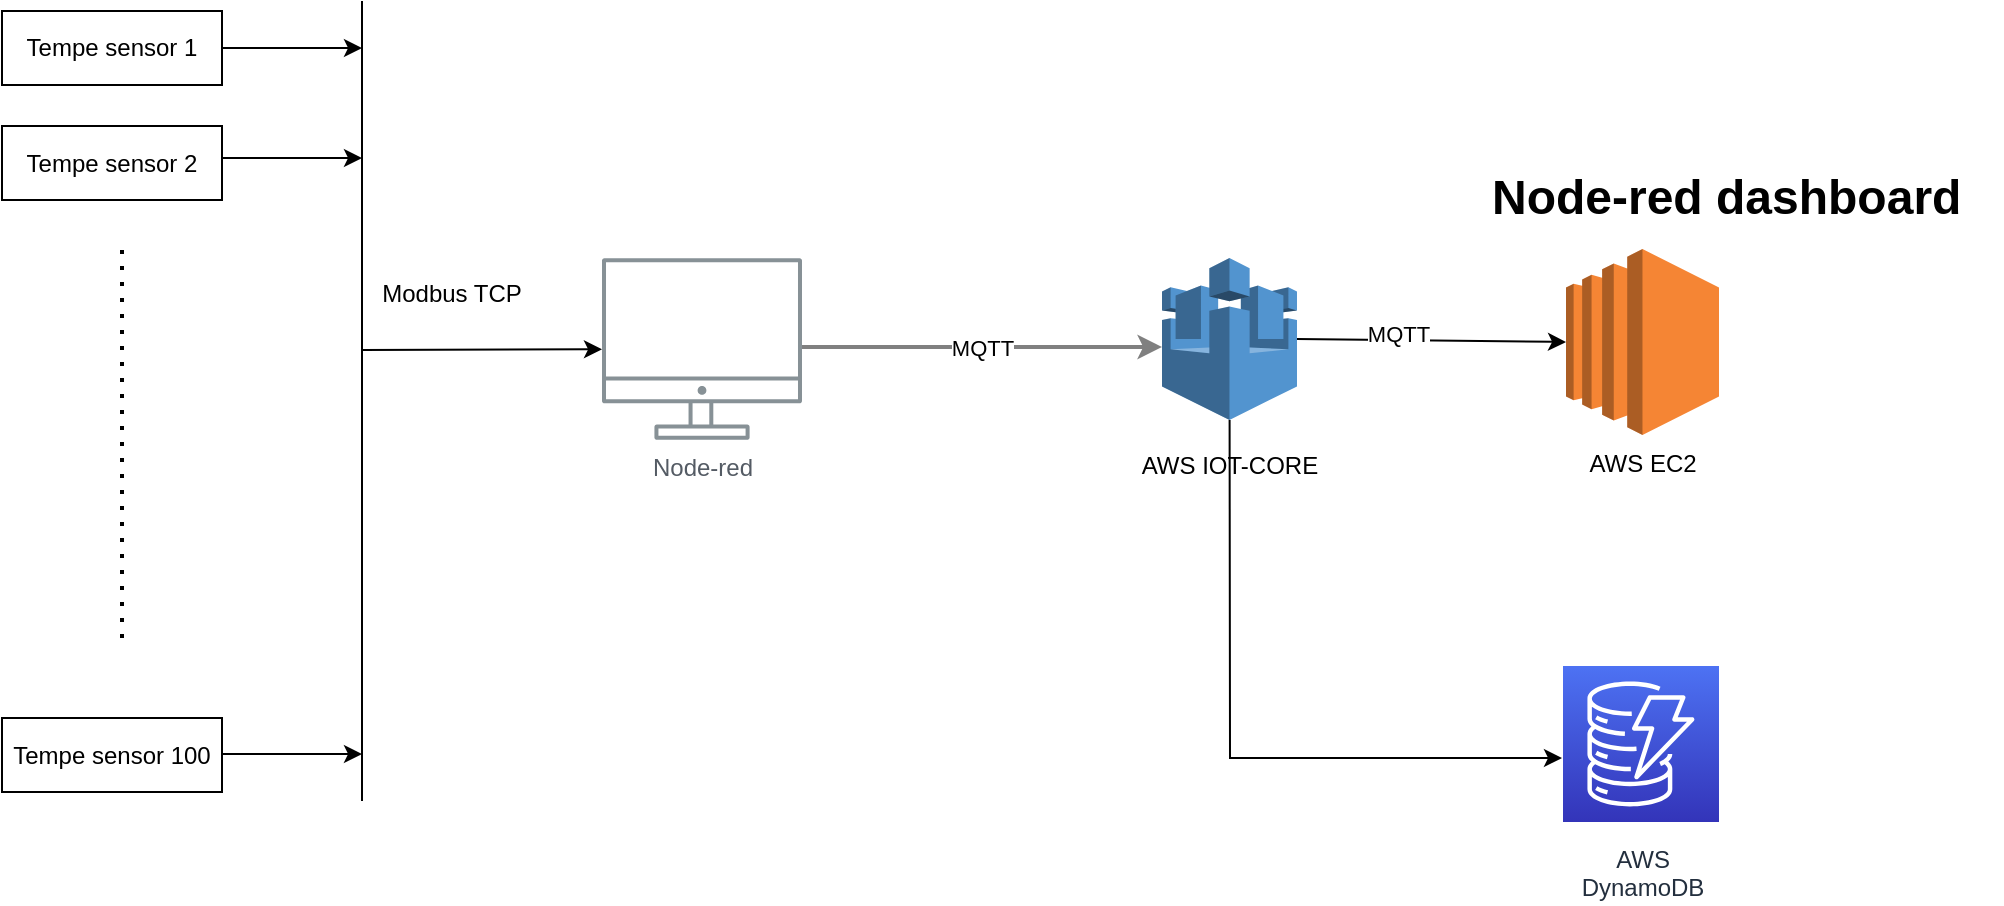 <mxfile version="21.8.0" type="github">
  <diagram id="Ht1M8jgEwFfnCIfOTk4-" name="Page-1">
    <mxGraphModel dx="1050" dy="534" grid="1" gridSize="10" guides="1" tooltips="1" connect="1" arrows="1" fold="1" page="1" pageScale="1" pageWidth="1169" pageHeight="827" math="0" shadow="0">
      <root>
        <mxCell id="0" />
        <mxCell id="1" parent="0" />
        <mxCell id="UEzPUAAOIrF-is8g5C7q-128" value="MQTT" style="edgeStyle=orthogonalEdgeStyle;rounded=0;orthogonalLoop=1;jettySize=auto;html=1;startArrow=none;startFill=0;endArrow=classic;endFill=1;strokeWidth=2;strokeColor=#808080;" parent="1" source="UEzPUAAOIrF-is8g5C7q-109" target="8qEblfI-CT0OiRXfmeG9-2" edge="1">
          <mxGeometry relative="1" as="geometry">
            <Array as="points">
              <mxPoint x="550" y="254.5" />
              <mxPoint x="550" y="254.5" />
            </Array>
            <mxPoint x="340" y="274.5" as="sourcePoint" />
            <mxPoint x="529.5" y="291" as="targetPoint" />
          </mxGeometry>
        </mxCell>
        <mxCell id="UEzPUAAOIrF-is8g5C7q-109" value="Node-red" style="outlineConnect=0;gradientColor=none;fontColor=#545B64;strokeColor=none;fillColor=#879196;dashed=0;verticalLabelPosition=bottom;verticalAlign=top;align=center;html=1;fontSize=12;fontStyle=0;aspect=fixed;shape=mxgraph.aws4.illustration_desktop;pointerEvents=1;labelBackgroundColor=#ffffff;" parent="1" vertex="1">
          <mxGeometry x="320" y="210" width="100" height="91" as="geometry" />
        </mxCell>
        <mxCell id="8qEblfI-CT0OiRXfmeG9-2" value="" style="outlineConnect=0;dashed=0;verticalLabelPosition=bottom;verticalAlign=top;align=center;html=1;shape=mxgraph.aws3.aws_iot;fillColor=#5294CF;gradientColor=none;" parent="1" vertex="1">
          <mxGeometry x="600" y="210" width="67.5" height="81" as="geometry" />
        </mxCell>
        <mxCell id="H5zEyOtSJN47pwm0Rogg-1" value="AWS IOT-CORE" style="text;html=1;strokeColor=none;fillColor=none;align=center;verticalAlign=middle;whiteSpace=wrap;rounded=0;" vertex="1" parent="1">
          <mxGeometry x="573.75" y="298.5" width="120" height="30" as="geometry" />
        </mxCell>
        <mxCell id="H5zEyOtSJN47pwm0Rogg-2" value="" style="endArrow=none;html=1;rounded=0;" edge="1" parent="1">
          <mxGeometry width="50" height="50" relative="1" as="geometry">
            <mxPoint x="200" y="481.5" as="sourcePoint" />
            <mxPoint x="200" y="81.5" as="targetPoint" />
          </mxGeometry>
        </mxCell>
        <mxCell id="H5zEyOtSJN47pwm0Rogg-13" style="edgeStyle=orthogonalEdgeStyle;rounded=0;orthogonalLoop=1;jettySize=auto;html=1;exitX=1;exitY=0.5;exitDx=0;exitDy=0;" edge="1" parent="1" source="H5zEyOtSJN47pwm0Rogg-5">
          <mxGeometry relative="1" as="geometry">
            <mxPoint x="200" y="105" as="targetPoint" />
          </mxGeometry>
        </mxCell>
        <mxCell id="H5zEyOtSJN47pwm0Rogg-5" value="Tempe sensor 1" style="rounded=0;whiteSpace=wrap;html=1;" vertex="1" parent="1">
          <mxGeometry x="20" y="86.5" width="110" height="37" as="geometry" />
        </mxCell>
        <mxCell id="H5zEyOtSJN47pwm0Rogg-6" value="Tempe sensor 2" style="rounded=0;whiteSpace=wrap;html=1;" vertex="1" parent="1">
          <mxGeometry x="20" y="144" width="110" height="37" as="geometry" />
        </mxCell>
        <mxCell id="H5zEyOtSJN47pwm0Rogg-7" value="Tempe sensor 100" style="rounded=0;whiteSpace=wrap;html=1;" vertex="1" parent="1">
          <mxGeometry x="20" y="440" width="110" height="37" as="geometry" />
        </mxCell>
        <mxCell id="H5zEyOtSJN47pwm0Rogg-14" style="edgeStyle=orthogonalEdgeStyle;rounded=0;orthogonalLoop=1;jettySize=auto;html=1;exitX=1;exitY=0.5;exitDx=0;exitDy=0;" edge="1" parent="1">
          <mxGeometry relative="1" as="geometry">
            <mxPoint x="200" y="160" as="targetPoint" />
            <mxPoint x="130" y="160" as="sourcePoint" />
          </mxGeometry>
        </mxCell>
        <mxCell id="H5zEyOtSJN47pwm0Rogg-15" style="edgeStyle=orthogonalEdgeStyle;rounded=0;orthogonalLoop=1;jettySize=auto;html=1;exitX=1;exitY=0.5;exitDx=0;exitDy=0;" edge="1" parent="1">
          <mxGeometry relative="1" as="geometry">
            <mxPoint x="200" y="458" as="targetPoint" />
            <mxPoint x="130" y="458" as="sourcePoint" />
          </mxGeometry>
        </mxCell>
        <mxCell id="H5zEyOtSJN47pwm0Rogg-22" value="" style="endArrow=none;dashed=1;html=1;dashPattern=1 3;strokeWidth=2;rounded=0;" edge="1" parent="1">
          <mxGeometry width="50" height="50" relative="1" as="geometry">
            <mxPoint x="80" y="400" as="sourcePoint" />
            <mxPoint x="80" y="200" as="targetPoint" />
          </mxGeometry>
        </mxCell>
        <mxCell id="H5zEyOtSJN47pwm0Rogg-23" value="Modbus TCP" style="text;html=1;strokeColor=none;fillColor=none;align=center;verticalAlign=middle;whiteSpace=wrap;rounded=0;" vertex="1" parent="1">
          <mxGeometry x="200" y="212.5" width="90" height="30" as="geometry" />
        </mxCell>
        <mxCell id="H5zEyOtSJN47pwm0Rogg-27" value="" style="endArrow=classic;html=1;rounded=0;" edge="1" parent="1" target="UEzPUAAOIrF-is8g5C7q-109">
          <mxGeometry width="50" height="50" relative="1" as="geometry">
            <mxPoint x="200" y="256" as="sourcePoint" />
            <mxPoint x="420" y="320" as="targetPoint" />
          </mxGeometry>
        </mxCell>
        <mxCell id="H5zEyOtSJN47pwm0Rogg-28" value="AWS EC2" style="outlineConnect=0;dashed=0;verticalLabelPosition=bottom;verticalAlign=top;align=center;html=1;shape=mxgraph.aws3.ec2;fillColor=#F58534;gradientColor=none;" vertex="1" parent="1">
          <mxGeometry x="802" y="205.5" width="76.5" height="93" as="geometry" />
        </mxCell>
        <mxCell id="H5zEyOtSJN47pwm0Rogg-30" value="AWS&lt;br&gt;DynamoDB" style="outlineConnect=0;fontColor=#232F3E;gradientColor=#4D72F3;gradientDirection=north;fillColor=#3334B9;strokeColor=#ffffff;dashed=0;verticalLabelPosition=bottom;verticalAlign=top;align=center;html=1;fontSize=12;fontStyle=0;aspect=fixed;shape=mxgraph.aws4.resourceIcon;resIcon=mxgraph.aws4.dynamodb;labelBackgroundColor=#ffffff;spacingTop=5;" vertex="1" parent="1">
          <mxGeometry x="800.5" y="414" width="78" height="78" as="geometry" />
        </mxCell>
        <mxCell id="H5zEyOtSJN47pwm0Rogg-31" value="" style="endArrow=classic;html=1;rounded=0;exitX=1;exitY=0.5;exitDx=0;exitDy=0;exitPerimeter=0;entryX=0;entryY=0.5;entryDx=0;entryDy=0;entryPerimeter=0;" edge="1" parent="1" source="8qEblfI-CT0OiRXfmeG9-2" target="H5zEyOtSJN47pwm0Rogg-28">
          <mxGeometry width="50" height="50" relative="1" as="geometry">
            <mxPoint x="680" y="90" as="sourcePoint" />
            <mxPoint x="660" y="60" as="targetPoint" />
            <Array as="points" />
          </mxGeometry>
        </mxCell>
        <mxCell id="H5zEyOtSJN47pwm0Rogg-35" value="MQTT" style="edgeLabel;html=1;align=center;verticalAlign=middle;resizable=0;points=[];" vertex="1" connectable="0" parent="H5zEyOtSJN47pwm0Rogg-31">
          <mxGeometry x="-0.253" y="3" relative="1" as="geometry">
            <mxPoint as="offset" />
          </mxGeometry>
        </mxCell>
        <mxCell id="H5zEyOtSJN47pwm0Rogg-32" value="" style="endArrow=classic;html=1;rounded=0;" edge="1" parent="1" source="8qEblfI-CT0OiRXfmeG9-2">
          <mxGeometry width="50" height="50" relative="1" as="geometry">
            <mxPoint x="590" y="310" as="sourcePoint" />
            <mxPoint x="800" y="460" as="targetPoint" />
            <Array as="points">
              <mxPoint x="634" y="460" />
            </Array>
          </mxGeometry>
        </mxCell>
        <mxCell id="H5zEyOtSJN47pwm0Rogg-33" value="&lt;h1&gt;Node-red dashboard&amp;nbsp;&lt;/h1&gt;&lt;div&gt;&lt;br&gt;&lt;/div&gt;" style="text;html=1;strokeColor=none;fillColor=none;spacing=5;spacingTop=-20;whiteSpace=wrap;overflow=hidden;rounded=0;" vertex="1" parent="1">
          <mxGeometry x="760" y="159.5" width="260" height="46" as="geometry" />
        </mxCell>
      </root>
    </mxGraphModel>
  </diagram>
</mxfile>
